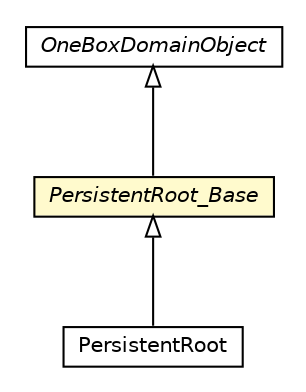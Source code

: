 #!/usr/local/bin/dot
#
# Class diagram 
# Generated by UMLGraph version 5.1 (http://www.umlgraph.org/)
#

digraph G {
	edge [fontname="Helvetica",fontsize=10,labelfontname="Helvetica",labelfontsize=10];
	node [fontname="Helvetica",fontsize=10,shape=plaintext];
	nodesep=0.25;
	ranksep=0.5;
	// pt.ist.fenixframework.pstm.PersistentRoot_Base
	c9644 [label=<<table title="pt.ist.fenixframework.pstm.PersistentRoot_Base" border="0" cellborder="1" cellspacing="0" cellpadding="2" port="p" bgcolor="lemonChiffon" href="./PersistentRoot_Base.html">
		<tr><td><table border="0" cellspacing="0" cellpadding="1">
<tr><td align="center" balign="center"><font face="Helvetica-Oblique"> PersistentRoot_Base </font></td></tr>
		</table></td></tr>
		</table>>, fontname="Helvetica", fontcolor="black", fontsize=10.0];
	// pt.ist.fenixframework.pstm.PersistentRoot
	c9664 [label=<<table title="pt.ist.fenixframework.pstm.PersistentRoot" border="0" cellborder="1" cellspacing="0" cellpadding="2" port="p" href="./PersistentRoot.html">
		<tr><td><table border="0" cellspacing="0" cellpadding="1">
<tr><td align="center" balign="center"> PersistentRoot </td></tr>
		</table></td></tr>
		</table>>, fontname="Helvetica", fontcolor="black", fontsize=10.0];
	// pt.ist.fenixframework.pstm.OneBoxDomainObject
	c9665 [label=<<table title="pt.ist.fenixframework.pstm.OneBoxDomainObject" border="0" cellborder="1" cellspacing="0" cellpadding="2" port="p" href="./OneBoxDomainObject.html">
		<tr><td><table border="0" cellspacing="0" cellpadding="1">
<tr><td align="center" balign="center"><font face="Helvetica-Oblique"> OneBoxDomainObject </font></td></tr>
		</table></td></tr>
		</table>>, fontname="Helvetica", fontcolor="black", fontsize=10.0];
	//pt.ist.fenixframework.pstm.PersistentRoot_Base extends pt.ist.fenixframework.pstm.OneBoxDomainObject
	c9665:p -> c9644:p [dir=back,arrowtail=empty];
	//pt.ist.fenixframework.pstm.PersistentRoot extends pt.ist.fenixframework.pstm.PersistentRoot_Base
	c9644:p -> c9664:p [dir=back,arrowtail=empty];
}

